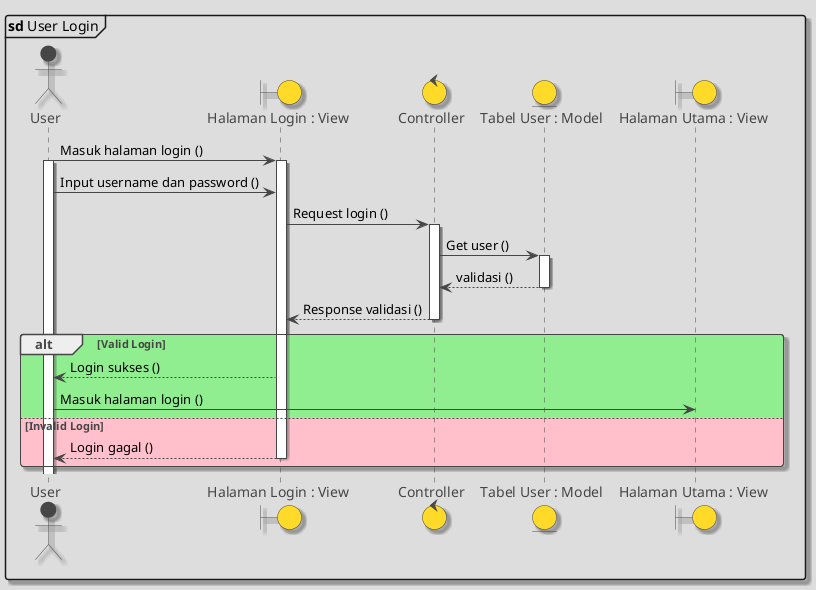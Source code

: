 @startuml

!theme toy
skinparam shadowing true
mainframe **sd** User Login

actor User
boundary "Halaman Login : View" as halamanLogin
control Controller as controller
entity "Tabel User : Model" as dataUser
boundary "Halaman Utama : View" as halamanUtama

User -> halamanLogin ++ : Masuk halaman login ()
activate User
User -> halamanLogin : Input username dan password ()

halamanLogin -> controller ++ : Request login ()
controller -> dataUser ++ : Get user ()
dataUser --> controller : validasi ()
deactivate dataUser
controller --> halamanLogin : Response validasi ()
deactivate controller
alt #lightgreen Valid Login
halamanLogin --> User : Login sukses ()
User -> halamanUtama : Masuk halaman login ()
else #pink Invalid Login
halamanLogin --> User : Login gagal ()
deactivate halamanLogin
end

@enduml
